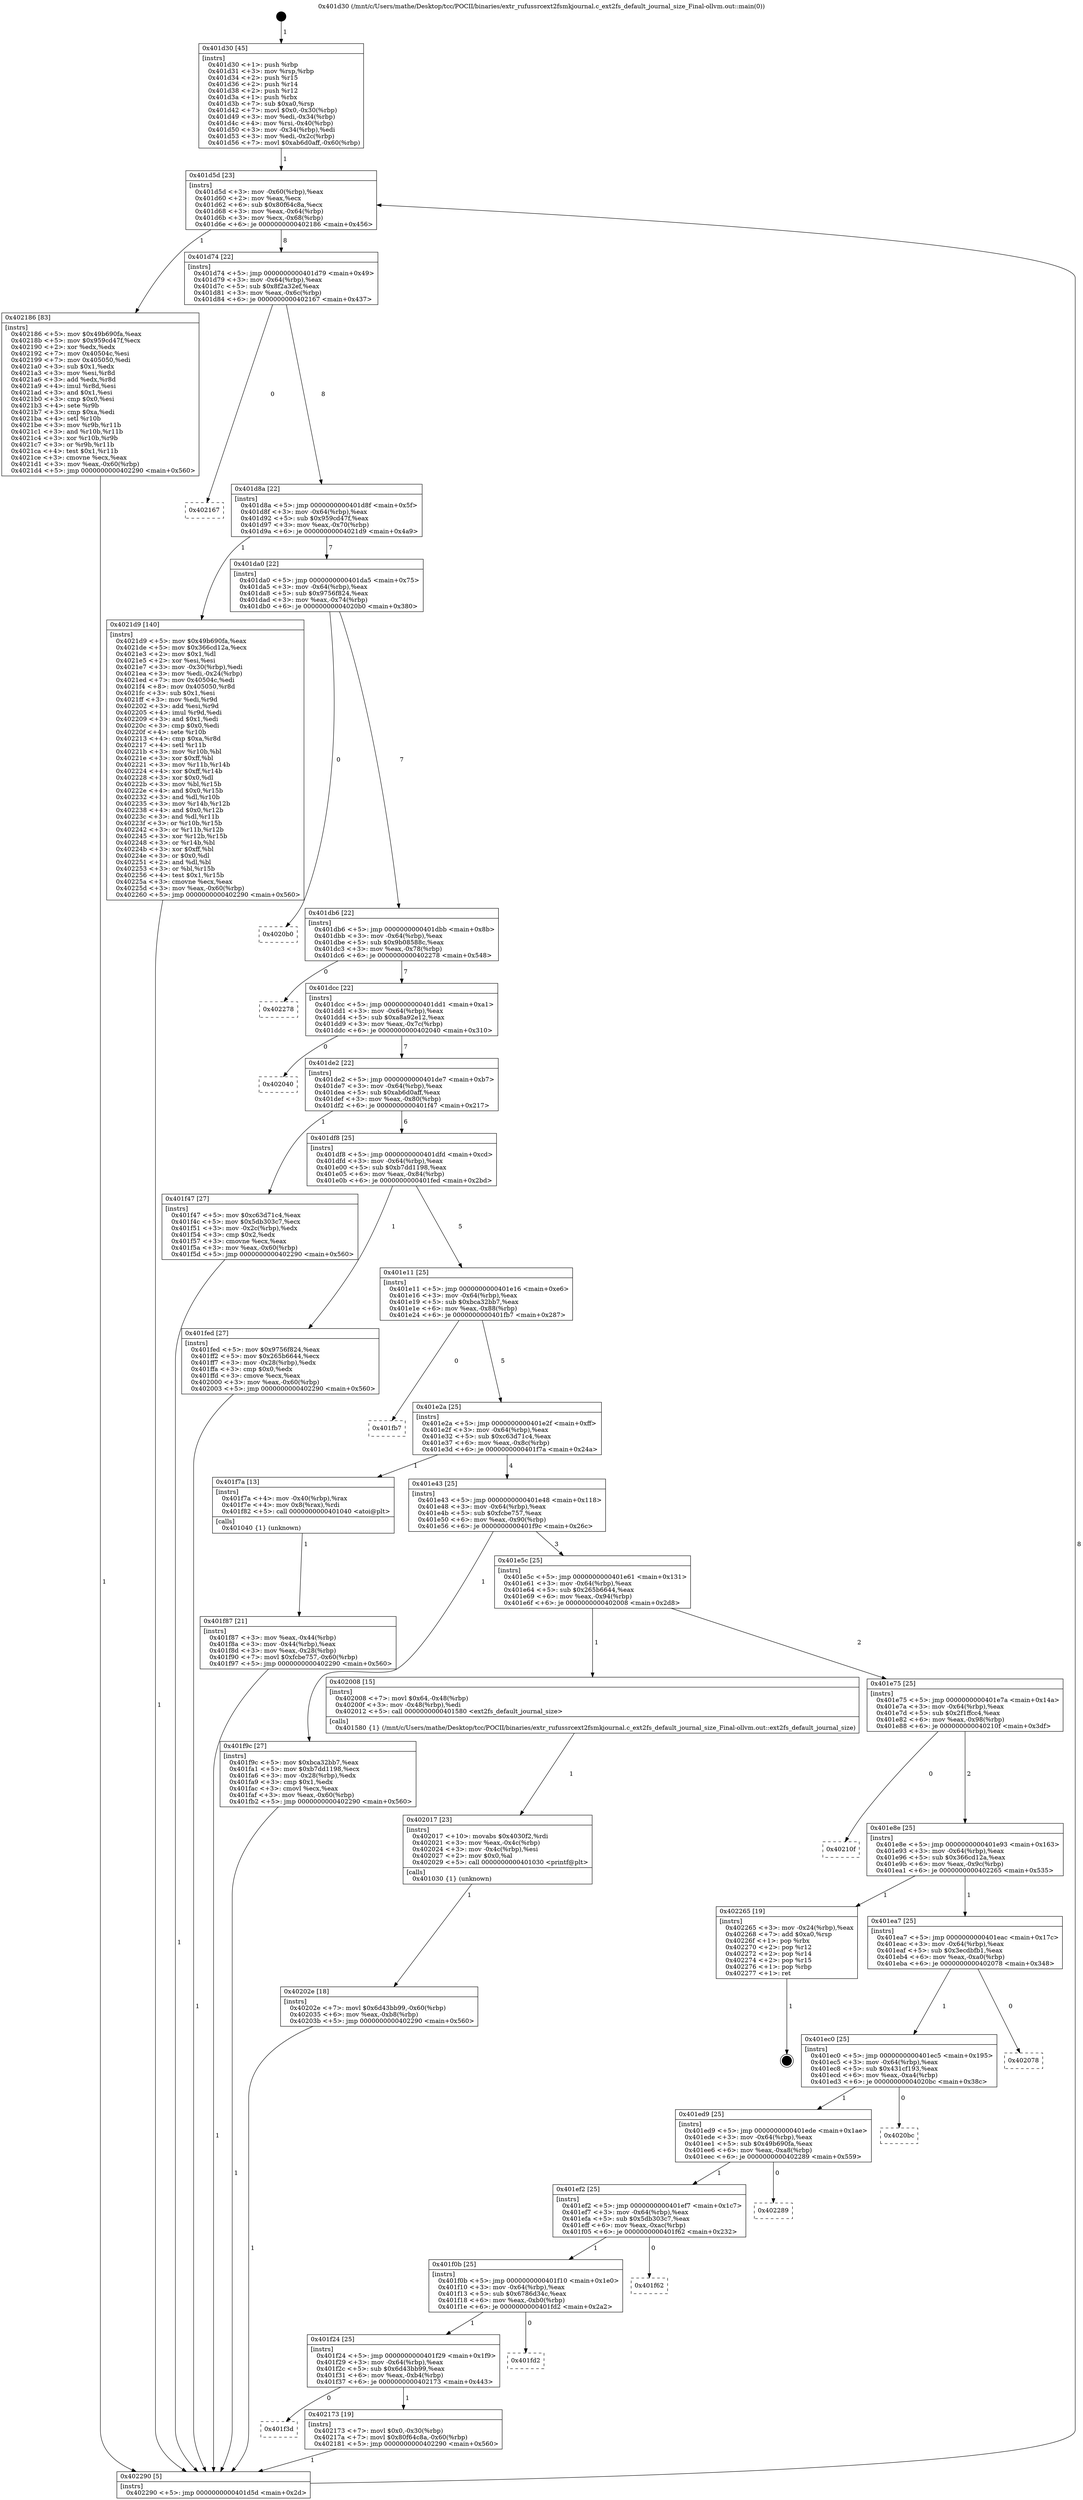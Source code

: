digraph "0x401d30" {
  label = "0x401d30 (/mnt/c/Users/mathe/Desktop/tcc/POCII/binaries/extr_rufussrcext2fsmkjournal.c_ext2fs_default_journal_size_Final-ollvm.out::main(0))"
  labelloc = "t"
  node[shape=record]

  Entry [label="",width=0.3,height=0.3,shape=circle,fillcolor=black,style=filled]
  "0x401d5d" [label="{
     0x401d5d [23]\l
     | [instrs]\l
     &nbsp;&nbsp;0x401d5d \<+3\>: mov -0x60(%rbp),%eax\l
     &nbsp;&nbsp;0x401d60 \<+2\>: mov %eax,%ecx\l
     &nbsp;&nbsp;0x401d62 \<+6\>: sub $0x80f64c8a,%ecx\l
     &nbsp;&nbsp;0x401d68 \<+3\>: mov %eax,-0x64(%rbp)\l
     &nbsp;&nbsp;0x401d6b \<+3\>: mov %ecx,-0x68(%rbp)\l
     &nbsp;&nbsp;0x401d6e \<+6\>: je 0000000000402186 \<main+0x456\>\l
  }"]
  "0x402186" [label="{
     0x402186 [83]\l
     | [instrs]\l
     &nbsp;&nbsp;0x402186 \<+5\>: mov $0x49b690fa,%eax\l
     &nbsp;&nbsp;0x40218b \<+5\>: mov $0x959cd47f,%ecx\l
     &nbsp;&nbsp;0x402190 \<+2\>: xor %edx,%edx\l
     &nbsp;&nbsp;0x402192 \<+7\>: mov 0x40504c,%esi\l
     &nbsp;&nbsp;0x402199 \<+7\>: mov 0x405050,%edi\l
     &nbsp;&nbsp;0x4021a0 \<+3\>: sub $0x1,%edx\l
     &nbsp;&nbsp;0x4021a3 \<+3\>: mov %esi,%r8d\l
     &nbsp;&nbsp;0x4021a6 \<+3\>: add %edx,%r8d\l
     &nbsp;&nbsp;0x4021a9 \<+4\>: imul %r8d,%esi\l
     &nbsp;&nbsp;0x4021ad \<+3\>: and $0x1,%esi\l
     &nbsp;&nbsp;0x4021b0 \<+3\>: cmp $0x0,%esi\l
     &nbsp;&nbsp;0x4021b3 \<+4\>: sete %r9b\l
     &nbsp;&nbsp;0x4021b7 \<+3\>: cmp $0xa,%edi\l
     &nbsp;&nbsp;0x4021ba \<+4\>: setl %r10b\l
     &nbsp;&nbsp;0x4021be \<+3\>: mov %r9b,%r11b\l
     &nbsp;&nbsp;0x4021c1 \<+3\>: and %r10b,%r11b\l
     &nbsp;&nbsp;0x4021c4 \<+3\>: xor %r10b,%r9b\l
     &nbsp;&nbsp;0x4021c7 \<+3\>: or %r9b,%r11b\l
     &nbsp;&nbsp;0x4021ca \<+4\>: test $0x1,%r11b\l
     &nbsp;&nbsp;0x4021ce \<+3\>: cmovne %ecx,%eax\l
     &nbsp;&nbsp;0x4021d1 \<+3\>: mov %eax,-0x60(%rbp)\l
     &nbsp;&nbsp;0x4021d4 \<+5\>: jmp 0000000000402290 \<main+0x560\>\l
  }"]
  "0x401d74" [label="{
     0x401d74 [22]\l
     | [instrs]\l
     &nbsp;&nbsp;0x401d74 \<+5\>: jmp 0000000000401d79 \<main+0x49\>\l
     &nbsp;&nbsp;0x401d79 \<+3\>: mov -0x64(%rbp),%eax\l
     &nbsp;&nbsp;0x401d7c \<+5\>: sub $0x8f2a32ef,%eax\l
     &nbsp;&nbsp;0x401d81 \<+3\>: mov %eax,-0x6c(%rbp)\l
     &nbsp;&nbsp;0x401d84 \<+6\>: je 0000000000402167 \<main+0x437\>\l
  }"]
  Exit [label="",width=0.3,height=0.3,shape=circle,fillcolor=black,style=filled,peripheries=2]
  "0x402167" [label="{
     0x402167\l
  }", style=dashed]
  "0x401d8a" [label="{
     0x401d8a [22]\l
     | [instrs]\l
     &nbsp;&nbsp;0x401d8a \<+5\>: jmp 0000000000401d8f \<main+0x5f\>\l
     &nbsp;&nbsp;0x401d8f \<+3\>: mov -0x64(%rbp),%eax\l
     &nbsp;&nbsp;0x401d92 \<+5\>: sub $0x959cd47f,%eax\l
     &nbsp;&nbsp;0x401d97 \<+3\>: mov %eax,-0x70(%rbp)\l
     &nbsp;&nbsp;0x401d9a \<+6\>: je 00000000004021d9 \<main+0x4a9\>\l
  }"]
  "0x401f3d" [label="{
     0x401f3d\l
  }", style=dashed]
  "0x4021d9" [label="{
     0x4021d9 [140]\l
     | [instrs]\l
     &nbsp;&nbsp;0x4021d9 \<+5\>: mov $0x49b690fa,%eax\l
     &nbsp;&nbsp;0x4021de \<+5\>: mov $0x366cd12a,%ecx\l
     &nbsp;&nbsp;0x4021e3 \<+2\>: mov $0x1,%dl\l
     &nbsp;&nbsp;0x4021e5 \<+2\>: xor %esi,%esi\l
     &nbsp;&nbsp;0x4021e7 \<+3\>: mov -0x30(%rbp),%edi\l
     &nbsp;&nbsp;0x4021ea \<+3\>: mov %edi,-0x24(%rbp)\l
     &nbsp;&nbsp;0x4021ed \<+7\>: mov 0x40504c,%edi\l
     &nbsp;&nbsp;0x4021f4 \<+8\>: mov 0x405050,%r8d\l
     &nbsp;&nbsp;0x4021fc \<+3\>: sub $0x1,%esi\l
     &nbsp;&nbsp;0x4021ff \<+3\>: mov %edi,%r9d\l
     &nbsp;&nbsp;0x402202 \<+3\>: add %esi,%r9d\l
     &nbsp;&nbsp;0x402205 \<+4\>: imul %r9d,%edi\l
     &nbsp;&nbsp;0x402209 \<+3\>: and $0x1,%edi\l
     &nbsp;&nbsp;0x40220c \<+3\>: cmp $0x0,%edi\l
     &nbsp;&nbsp;0x40220f \<+4\>: sete %r10b\l
     &nbsp;&nbsp;0x402213 \<+4\>: cmp $0xa,%r8d\l
     &nbsp;&nbsp;0x402217 \<+4\>: setl %r11b\l
     &nbsp;&nbsp;0x40221b \<+3\>: mov %r10b,%bl\l
     &nbsp;&nbsp;0x40221e \<+3\>: xor $0xff,%bl\l
     &nbsp;&nbsp;0x402221 \<+3\>: mov %r11b,%r14b\l
     &nbsp;&nbsp;0x402224 \<+4\>: xor $0xff,%r14b\l
     &nbsp;&nbsp;0x402228 \<+3\>: xor $0x0,%dl\l
     &nbsp;&nbsp;0x40222b \<+3\>: mov %bl,%r15b\l
     &nbsp;&nbsp;0x40222e \<+4\>: and $0x0,%r15b\l
     &nbsp;&nbsp;0x402232 \<+3\>: and %dl,%r10b\l
     &nbsp;&nbsp;0x402235 \<+3\>: mov %r14b,%r12b\l
     &nbsp;&nbsp;0x402238 \<+4\>: and $0x0,%r12b\l
     &nbsp;&nbsp;0x40223c \<+3\>: and %dl,%r11b\l
     &nbsp;&nbsp;0x40223f \<+3\>: or %r10b,%r15b\l
     &nbsp;&nbsp;0x402242 \<+3\>: or %r11b,%r12b\l
     &nbsp;&nbsp;0x402245 \<+3\>: xor %r12b,%r15b\l
     &nbsp;&nbsp;0x402248 \<+3\>: or %r14b,%bl\l
     &nbsp;&nbsp;0x40224b \<+3\>: xor $0xff,%bl\l
     &nbsp;&nbsp;0x40224e \<+3\>: or $0x0,%dl\l
     &nbsp;&nbsp;0x402251 \<+2\>: and %dl,%bl\l
     &nbsp;&nbsp;0x402253 \<+3\>: or %bl,%r15b\l
     &nbsp;&nbsp;0x402256 \<+4\>: test $0x1,%r15b\l
     &nbsp;&nbsp;0x40225a \<+3\>: cmovne %ecx,%eax\l
     &nbsp;&nbsp;0x40225d \<+3\>: mov %eax,-0x60(%rbp)\l
     &nbsp;&nbsp;0x402260 \<+5\>: jmp 0000000000402290 \<main+0x560\>\l
  }"]
  "0x401da0" [label="{
     0x401da0 [22]\l
     | [instrs]\l
     &nbsp;&nbsp;0x401da0 \<+5\>: jmp 0000000000401da5 \<main+0x75\>\l
     &nbsp;&nbsp;0x401da5 \<+3\>: mov -0x64(%rbp),%eax\l
     &nbsp;&nbsp;0x401da8 \<+5\>: sub $0x9756f824,%eax\l
     &nbsp;&nbsp;0x401dad \<+3\>: mov %eax,-0x74(%rbp)\l
     &nbsp;&nbsp;0x401db0 \<+6\>: je 00000000004020b0 \<main+0x380\>\l
  }"]
  "0x402173" [label="{
     0x402173 [19]\l
     | [instrs]\l
     &nbsp;&nbsp;0x402173 \<+7\>: movl $0x0,-0x30(%rbp)\l
     &nbsp;&nbsp;0x40217a \<+7\>: movl $0x80f64c8a,-0x60(%rbp)\l
     &nbsp;&nbsp;0x402181 \<+5\>: jmp 0000000000402290 \<main+0x560\>\l
  }"]
  "0x4020b0" [label="{
     0x4020b0\l
  }", style=dashed]
  "0x401db6" [label="{
     0x401db6 [22]\l
     | [instrs]\l
     &nbsp;&nbsp;0x401db6 \<+5\>: jmp 0000000000401dbb \<main+0x8b\>\l
     &nbsp;&nbsp;0x401dbb \<+3\>: mov -0x64(%rbp),%eax\l
     &nbsp;&nbsp;0x401dbe \<+5\>: sub $0x9b08588c,%eax\l
     &nbsp;&nbsp;0x401dc3 \<+3\>: mov %eax,-0x78(%rbp)\l
     &nbsp;&nbsp;0x401dc6 \<+6\>: je 0000000000402278 \<main+0x548\>\l
  }"]
  "0x401f24" [label="{
     0x401f24 [25]\l
     | [instrs]\l
     &nbsp;&nbsp;0x401f24 \<+5\>: jmp 0000000000401f29 \<main+0x1f9\>\l
     &nbsp;&nbsp;0x401f29 \<+3\>: mov -0x64(%rbp),%eax\l
     &nbsp;&nbsp;0x401f2c \<+5\>: sub $0x6d43bb99,%eax\l
     &nbsp;&nbsp;0x401f31 \<+6\>: mov %eax,-0xb4(%rbp)\l
     &nbsp;&nbsp;0x401f37 \<+6\>: je 0000000000402173 \<main+0x443\>\l
  }"]
  "0x402278" [label="{
     0x402278\l
  }", style=dashed]
  "0x401dcc" [label="{
     0x401dcc [22]\l
     | [instrs]\l
     &nbsp;&nbsp;0x401dcc \<+5\>: jmp 0000000000401dd1 \<main+0xa1\>\l
     &nbsp;&nbsp;0x401dd1 \<+3\>: mov -0x64(%rbp),%eax\l
     &nbsp;&nbsp;0x401dd4 \<+5\>: sub $0xa8a92e12,%eax\l
     &nbsp;&nbsp;0x401dd9 \<+3\>: mov %eax,-0x7c(%rbp)\l
     &nbsp;&nbsp;0x401ddc \<+6\>: je 0000000000402040 \<main+0x310\>\l
  }"]
  "0x401fd2" [label="{
     0x401fd2\l
  }", style=dashed]
  "0x402040" [label="{
     0x402040\l
  }", style=dashed]
  "0x401de2" [label="{
     0x401de2 [22]\l
     | [instrs]\l
     &nbsp;&nbsp;0x401de2 \<+5\>: jmp 0000000000401de7 \<main+0xb7\>\l
     &nbsp;&nbsp;0x401de7 \<+3\>: mov -0x64(%rbp),%eax\l
     &nbsp;&nbsp;0x401dea \<+5\>: sub $0xab6d0aff,%eax\l
     &nbsp;&nbsp;0x401def \<+3\>: mov %eax,-0x80(%rbp)\l
     &nbsp;&nbsp;0x401df2 \<+6\>: je 0000000000401f47 \<main+0x217\>\l
  }"]
  "0x401f0b" [label="{
     0x401f0b [25]\l
     | [instrs]\l
     &nbsp;&nbsp;0x401f0b \<+5\>: jmp 0000000000401f10 \<main+0x1e0\>\l
     &nbsp;&nbsp;0x401f10 \<+3\>: mov -0x64(%rbp),%eax\l
     &nbsp;&nbsp;0x401f13 \<+5\>: sub $0x6786d34c,%eax\l
     &nbsp;&nbsp;0x401f18 \<+6\>: mov %eax,-0xb0(%rbp)\l
     &nbsp;&nbsp;0x401f1e \<+6\>: je 0000000000401fd2 \<main+0x2a2\>\l
  }"]
  "0x401f47" [label="{
     0x401f47 [27]\l
     | [instrs]\l
     &nbsp;&nbsp;0x401f47 \<+5\>: mov $0xc63d71c4,%eax\l
     &nbsp;&nbsp;0x401f4c \<+5\>: mov $0x5db303c7,%ecx\l
     &nbsp;&nbsp;0x401f51 \<+3\>: mov -0x2c(%rbp),%edx\l
     &nbsp;&nbsp;0x401f54 \<+3\>: cmp $0x2,%edx\l
     &nbsp;&nbsp;0x401f57 \<+3\>: cmovne %ecx,%eax\l
     &nbsp;&nbsp;0x401f5a \<+3\>: mov %eax,-0x60(%rbp)\l
     &nbsp;&nbsp;0x401f5d \<+5\>: jmp 0000000000402290 \<main+0x560\>\l
  }"]
  "0x401df8" [label="{
     0x401df8 [25]\l
     | [instrs]\l
     &nbsp;&nbsp;0x401df8 \<+5\>: jmp 0000000000401dfd \<main+0xcd\>\l
     &nbsp;&nbsp;0x401dfd \<+3\>: mov -0x64(%rbp),%eax\l
     &nbsp;&nbsp;0x401e00 \<+5\>: sub $0xb7dd1198,%eax\l
     &nbsp;&nbsp;0x401e05 \<+6\>: mov %eax,-0x84(%rbp)\l
     &nbsp;&nbsp;0x401e0b \<+6\>: je 0000000000401fed \<main+0x2bd\>\l
  }"]
  "0x402290" [label="{
     0x402290 [5]\l
     | [instrs]\l
     &nbsp;&nbsp;0x402290 \<+5\>: jmp 0000000000401d5d \<main+0x2d\>\l
  }"]
  "0x401d30" [label="{
     0x401d30 [45]\l
     | [instrs]\l
     &nbsp;&nbsp;0x401d30 \<+1\>: push %rbp\l
     &nbsp;&nbsp;0x401d31 \<+3\>: mov %rsp,%rbp\l
     &nbsp;&nbsp;0x401d34 \<+2\>: push %r15\l
     &nbsp;&nbsp;0x401d36 \<+2\>: push %r14\l
     &nbsp;&nbsp;0x401d38 \<+2\>: push %r12\l
     &nbsp;&nbsp;0x401d3a \<+1\>: push %rbx\l
     &nbsp;&nbsp;0x401d3b \<+7\>: sub $0xa0,%rsp\l
     &nbsp;&nbsp;0x401d42 \<+7\>: movl $0x0,-0x30(%rbp)\l
     &nbsp;&nbsp;0x401d49 \<+3\>: mov %edi,-0x34(%rbp)\l
     &nbsp;&nbsp;0x401d4c \<+4\>: mov %rsi,-0x40(%rbp)\l
     &nbsp;&nbsp;0x401d50 \<+3\>: mov -0x34(%rbp),%edi\l
     &nbsp;&nbsp;0x401d53 \<+3\>: mov %edi,-0x2c(%rbp)\l
     &nbsp;&nbsp;0x401d56 \<+7\>: movl $0xab6d0aff,-0x60(%rbp)\l
  }"]
  "0x401f62" [label="{
     0x401f62\l
  }", style=dashed]
  "0x401fed" [label="{
     0x401fed [27]\l
     | [instrs]\l
     &nbsp;&nbsp;0x401fed \<+5\>: mov $0x9756f824,%eax\l
     &nbsp;&nbsp;0x401ff2 \<+5\>: mov $0x265b6644,%ecx\l
     &nbsp;&nbsp;0x401ff7 \<+3\>: mov -0x28(%rbp),%edx\l
     &nbsp;&nbsp;0x401ffa \<+3\>: cmp $0x0,%edx\l
     &nbsp;&nbsp;0x401ffd \<+3\>: cmove %ecx,%eax\l
     &nbsp;&nbsp;0x402000 \<+3\>: mov %eax,-0x60(%rbp)\l
     &nbsp;&nbsp;0x402003 \<+5\>: jmp 0000000000402290 \<main+0x560\>\l
  }"]
  "0x401e11" [label="{
     0x401e11 [25]\l
     | [instrs]\l
     &nbsp;&nbsp;0x401e11 \<+5\>: jmp 0000000000401e16 \<main+0xe6\>\l
     &nbsp;&nbsp;0x401e16 \<+3\>: mov -0x64(%rbp),%eax\l
     &nbsp;&nbsp;0x401e19 \<+5\>: sub $0xbca32bb7,%eax\l
     &nbsp;&nbsp;0x401e1e \<+6\>: mov %eax,-0x88(%rbp)\l
     &nbsp;&nbsp;0x401e24 \<+6\>: je 0000000000401fb7 \<main+0x287\>\l
  }"]
  "0x401ef2" [label="{
     0x401ef2 [25]\l
     | [instrs]\l
     &nbsp;&nbsp;0x401ef2 \<+5\>: jmp 0000000000401ef7 \<main+0x1c7\>\l
     &nbsp;&nbsp;0x401ef7 \<+3\>: mov -0x64(%rbp),%eax\l
     &nbsp;&nbsp;0x401efa \<+5\>: sub $0x5db303c7,%eax\l
     &nbsp;&nbsp;0x401eff \<+6\>: mov %eax,-0xac(%rbp)\l
     &nbsp;&nbsp;0x401f05 \<+6\>: je 0000000000401f62 \<main+0x232\>\l
  }"]
  "0x401fb7" [label="{
     0x401fb7\l
  }", style=dashed]
  "0x401e2a" [label="{
     0x401e2a [25]\l
     | [instrs]\l
     &nbsp;&nbsp;0x401e2a \<+5\>: jmp 0000000000401e2f \<main+0xff\>\l
     &nbsp;&nbsp;0x401e2f \<+3\>: mov -0x64(%rbp),%eax\l
     &nbsp;&nbsp;0x401e32 \<+5\>: sub $0xc63d71c4,%eax\l
     &nbsp;&nbsp;0x401e37 \<+6\>: mov %eax,-0x8c(%rbp)\l
     &nbsp;&nbsp;0x401e3d \<+6\>: je 0000000000401f7a \<main+0x24a\>\l
  }"]
  "0x402289" [label="{
     0x402289\l
  }", style=dashed]
  "0x401f7a" [label="{
     0x401f7a [13]\l
     | [instrs]\l
     &nbsp;&nbsp;0x401f7a \<+4\>: mov -0x40(%rbp),%rax\l
     &nbsp;&nbsp;0x401f7e \<+4\>: mov 0x8(%rax),%rdi\l
     &nbsp;&nbsp;0x401f82 \<+5\>: call 0000000000401040 \<atoi@plt\>\l
     | [calls]\l
     &nbsp;&nbsp;0x401040 \{1\} (unknown)\l
  }"]
  "0x401e43" [label="{
     0x401e43 [25]\l
     | [instrs]\l
     &nbsp;&nbsp;0x401e43 \<+5\>: jmp 0000000000401e48 \<main+0x118\>\l
     &nbsp;&nbsp;0x401e48 \<+3\>: mov -0x64(%rbp),%eax\l
     &nbsp;&nbsp;0x401e4b \<+5\>: sub $0xfcbe757,%eax\l
     &nbsp;&nbsp;0x401e50 \<+6\>: mov %eax,-0x90(%rbp)\l
     &nbsp;&nbsp;0x401e56 \<+6\>: je 0000000000401f9c \<main+0x26c\>\l
  }"]
  "0x401f87" [label="{
     0x401f87 [21]\l
     | [instrs]\l
     &nbsp;&nbsp;0x401f87 \<+3\>: mov %eax,-0x44(%rbp)\l
     &nbsp;&nbsp;0x401f8a \<+3\>: mov -0x44(%rbp),%eax\l
     &nbsp;&nbsp;0x401f8d \<+3\>: mov %eax,-0x28(%rbp)\l
     &nbsp;&nbsp;0x401f90 \<+7\>: movl $0xfcbe757,-0x60(%rbp)\l
     &nbsp;&nbsp;0x401f97 \<+5\>: jmp 0000000000402290 \<main+0x560\>\l
  }"]
  "0x401ed9" [label="{
     0x401ed9 [25]\l
     | [instrs]\l
     &nbsp;&nbsp;0x401ed9 \<+5\>: jmp 0000000000401ede \<main+0x1ae\>\l
     &nbsp;&nbsp;0x401ede \<+3\>: mov -0x64(%rbp),%eax\l
     &nbsp;&nbsp;0x401ee1 \<+5\>: sub $0x49b690fa,%eax\l
     &nbsp;&nbsp;0x401ee6 \<+6\>: mov %eax,-0xa8(%rbp)\l
     &nbsp;&nbsp;0x401eec \<+6\>: je 0000000000402289 \<main+0x559\>\l
  }"]
  "0x401f9c" [label="{
     0x401f9c [27]\l
     | [instrs]\l
     &nbsp;&nbsp;0x401f9c \<+5\>: mov $0xbca32bb7,%eax\l
     &nbsp;&nbsp;0x401fa1 \<+5\>: mov $0xb7dd1198,%ecx\l
     &nbsp;&nbsp;0x401fa6 \<+3\>: mov -0x28(%rbp),%edx\l
     &nbsp;&nbsp;0x401fa9 \<+3\>: cmp $0x1,%edx\l
     &nbsp;&nbsp;0x401fac \<+3\>: cmovl %ecx,%eax\l
     &nbsp;&nbsp;0x401faf \<+3\>: mov %eax,-0x60(%rbp)\l
     &nbsp;&nbsp;0x401fb2 \<+5\>: jmp 0000000000402290 \<main+0x560\>\l
  }"]
  "0x401e5c" [label="{
     0x401e5c [25]\l
     | [instrs]\l
     &nbsp;&nbsp;0x401e5c \<+5\>: jmp 0000000000401e61 \<main+0x131\>\l
     &nbsp;&nbsp;0x401e61 \<+3\>: mov -0x64(%rbp),%eax\l
     &nbsp;&nbsp;0x401e64 \<+5\>: sub $0x265b6644,%eax\l
     &nbsp;&nbsp;0x401e69 \<+6\>: mov %eax,-0x94(%rbp)\l
     &nbsp;&nbsp;0x401e6f \<+6\>: je 0000000000402008 \<main+0x2d8\>\l
  }"]
  "0x4020bc" [label="{
     0x4020bc\l
  }", style=dashed]
  "0x402008" [label="{
     0x402008 [15]\l
     | [instrs]\l
     &nbsp;&nbsp;0x402008 \<+7\>: movl $0x64,-0x48(%rbp)\l
     &nbsp;&nbsp;0x40200f \<+3\>: mov -0x48(%rbp),%edi\l
     &nbsp;&nbsp;0x402012 \<+5\>: call 0000000000401580 \<ext2fs_default_journal_size\>\l
     | [calls]\l
     &nbsp;&nbsp;0x401580 \{1\} (/mnt/c/Users/mathe/Desktop/tcc/POCII/binaries/extr_rufussrcext2fsmkjournal.c_ext2fs_default_journal_size_Final-ollvm.out::ext2fs_default_journal_size)\l
  }"]
  "0x401e75" [label="{
     0x401e75 [25]\l
     | [instrs]\l
     &nbsp;&nbsp;0x401e75 \<+5\>: jmp 0000000000401e7a \<main+0x14a\>\l
     &nbsp;&nbsp;0x401e7a \<+3\>: mov -0x64(%rbp),%eax\l
     &nbsp;&nbsp;0x401e7d \<+5\>: sub $0x2f1ffcc4,%eax\l
     &nbsp;&nbsp;0x401e82 \<+6\>: mov %eax,-0x98(%rbp)\l
     &nbsp;&nbsp;0x401e88 \<+6\>: je 000000000040210f \<main+0x3df\>\l
  }"]
  "0x402017" [label="{
     0x402017 [23]\l
     | [instrs]\l
     &nbsp;&nbsp;0x402017 \<+10\>: movabs $0x4030f2,%rdi\l
     &nbsp;&nbsp;0x402021 \<+3\>: mov %eax,-0x4c(%rbp)\l
     &nbsp;&nbsp;0x402024 \<+3\>: mov -0x4c(%rbp),%esi\l
     &nbsp;&nbsp;0x402027 \<+2\>: mov $0x0,%al\l
     &nbsp;&nbsp;0x402029 \<+5\>: call 0000000000401030 \<printf@plt\>\l
     | [calls]\l
     &nbsp;&nbsp;0x401030 \{1\} (unknown)\l
  }"]
  "0x40202e" [label="{
     0x40202e [18]\l
     | [instrs]\l
     &nbsp;&nbsp;0x40202e \<+7\>: movl $0x6d43bb99,-0x60(%rbp)\l
     &nbsp;&nbsp;0x402035 \<+6\>: mov %eax,-0xb8(%rbp)\l
     &nbsp;&nbsp;0x40203b \<+5\>: jmp 0000000000402290 \<main+0x560\>\l
  }"]
  "0x401ec0" [label="{
     0x401ec0 [25]\l
     | [instrs]\l
     &nbsp;&nbsp;0x401ec0 \<+5\>: jmp 0000000000401ec5 \<main+0x195\>\l
     &nbsp;&nbsp;0x401ec5 \<+3\>: mov -0x64(%rbp),%eax\l
     &nbsp;&nbsp;0x401ec8 \<+5\>: sub $0x431cf193,%eax\l
     &nbsp;&nbsp;0x401ecd \<+6\>: mov %eax,-0xa4(%rbp)\l
     &nbsp;&nbsp;0x401ed3 \<+6\>: je 00000000004020bc \<main+0x38c\>\l
  }"]
  "0x40210f" [label="{
     0x40210f\l
  }", style=dashed]
  "0x401e8e" [label="{
     0x401e8e [25]\l
     | [instrs]\l
     &nbsp;&nbsp;0x401e8e \<+5\>: jmp 0000000000401e93 \<main+0x163\>\l
     &nbsp;&nbsp;0x401e93 \<+3\>: mov -0x64(%rbp),%eax\l
     &nbsp;&nbsp;0x401e96 \<+5\>: sub $0x366cd12a,%eax\l
     &nbsp;&nbsp;0x401e9b \<+6\>: mov %eax,-0x9c(%rbp)\l
     &nbsp;&nbsp;0x401ea1 \<+6\>: je 0000000000402265 \<main+0x535\>\l
  }"]
  "0x402078" [label="{
     0x402078\l
  }", style=dashed]
  "0x402265" [label="{
     0x402265 [19]\l
     | [instrs]\l
     &nbsp;&nbsp;0x402265 \<+3\>: mov -0x24(%rbp),%eax\l
     &nbsp;&nbsp;0x402268 \<+7\>: add $0xa0,%rsp\l
     &nbsp;&nbsp;0x40226f \<+1\>: pop %rbx\l
     &nbsp;&nbsp;0x402270 \<+2\>: pop %r12\l
     &nbsp;&nbsp;0x402272 \<+2\>: pop %r14\l
     &nbsp;&nbsp;0x402274 \<+2\>: pop %r15\l
     &nbsp;&nbsp;0x402276 \<+1\>: pop %rbp\l
     &nbsp;&nbsp;0x402277 \<+1\>: ret\l
  }"]
  "0x401ea7" [label="{
     0x401ea7 [25]\l
     | [instrs]\l
     &nbsp;&nbsp;0x401ea7 \<+5\>: jmp 0000000000401eac \<main+0x17c\>\l
     &nbsp;&nbsp;0x401eac \<+3\>: mov -0x64(%rbp),%eax\l
     &nbsp;&nbsp;0x401eaf \<+5\>: sub $0x3ecdbfb1,%eax\l
     &nbsp;&nbsp;0x401eb4 \<+6\>: mov %eax,-0xa0(%rbp)\l
     &nbsp;&nbsp;0x401eba \<+6\>: je 0000000000402078 \<main+0x348\>\l
  }"]
  Entry -> "0x401d30" [label=" 1"]
  "0x401d5d" -> "0x402186" [label=" 1"]
  "0x401d5d" -> "0x401d74" [label=" 8"]
  "0x402265" -> Exit [label=" 1"]
  "0x401d74" -> "0x402167" [label=" 0"]
  "0x401d74" -> "0x401d8a" [label=" 8"]
  "0x4021d9" -> "0x402290" [label=" 1"]
  "0x401d8a" -> "0x4021d9" [label=" 1"]
  "0x401d8a" -> "0x401da0" [label=" 7"]
  "0x402186" -> "0x402290" [label=" 1"]
  "0x401da0" -> "0x4020b0" [label=" 0"]
  "0x401da0" -> "0x401db6" [label=" 7"]
  "0x402173" -> "0x402290" [label=" 1"]
  "0x401db6" -> "0x402278" [label=" 0"]
  "0x401db6" -> "0x401dcc" [label=" 7"]
  "0x401f24" -> "0x402173" [label=" 1"]
  "0x401dcc" -> "0x402040" [label=" 0"]
  "0x401dcc" -> "0x401de2" [label=" 7"]
  "0x401f24" -> "0x401f3d" [label=" 0"]
  "0x401de2" -> "0x401f47" [label=" 1"]
  "0x401de2" -> "0x401df8" [label=" 6"]
  "0x401f47" -> "0x402290" [label=" 1"]
  "0x401d30" -> "0x401d5d" [label=" 1"]
  "0x402290" -> "0x401d5d" [label=" 8"]
  "0x401f0b" -> "0x401fd2" [label=" 0"]
  "0x401df8" -> "0x401fed" [label=" 1"]
  "0x401df8" -> "0x401e11" [label=" 5"]
  "0x401f0b" -> "0x401f24" [label=" 1"]
  "0x401e11" -> "0x401fb7" [label=" 0"]
  "0x401e11" -> "0x401e2a" [label=" 5"]
  "0x401ef2" -> "0x401f62" [label=" 0"]
  "0x401e2a" -> "0x401f7a" [label=" 1"]
  "0x401e2a" -> "0x401e43" [label=" 4"]
  "0x401f7a" -> "0x401f87" [label=" 1"]
  "0x401f87" -> "0x402290" [label=" 1"]
  "0x401ef2" -> "0x401f0b" [label=" 1"]
  "0x401e43" -> "0x401f9c" [label=" 1"]
  "0x401e43" -> "0x401e5c" [label=" 3"]
  "0x401f9c" -> "0x402290" [label=" 1"]
  "0x401fed" -> "0x402290" [label=" 1"]
  "0x401ed9" -> "0x402289" [label=" 0"]
  "0x401e5c" -> "0x402008" [label=" 1"]
  "0x401e5c" -> "0x401e75" [label=" 2"]
  "0x402008" -> "0x402017" [label=" 1"]
  "0x402017" -> "0x40202e" [label=" 1"]
  "0x40202e" -> "0x402290" [label=" 1"]
  "0x401ed9" -> "0x401ef2" [label=" 1"]
  "0x401e75" -> "0x40210f" [label=" 0"]
  "0x401e75" -> "0x401e8e" [label=" 2"]
  "0x401ec0" -> "0x4020bc" [label=" 0"]
  "0x401e8e" -> "0x402265" [label=" 1"]
  "0x401e8e" -> "0x401ea7" [label=" 1"]
  "0x401ec0" -> "0x401ed9" [label=" 1"]
  "0x401ea7" -> "0x402078" [label=" 0"]
  "0x401ea7" -> "0x401ec0" [label=" 1"]
}
